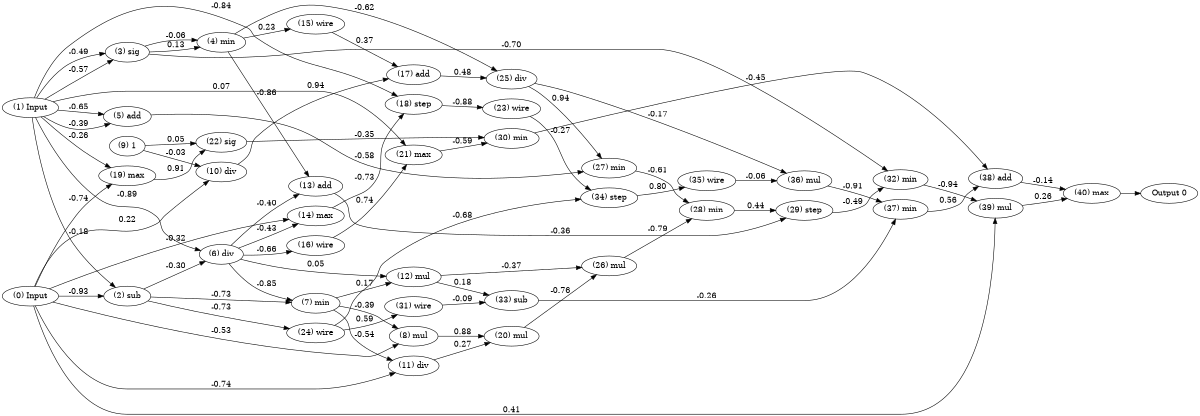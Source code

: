 digraph NeuralNetwork {
rankdir=LR;
size="8,6";
center = true;
node0 [label="(0) Input", color=black, labelfontcolor=black, fontcolor=black];
node1 [label="(1) Input", color=black, labelfontcolor=black, fontcolor=black];
node2 [label="(2) sub", color=black, labelfontcolor=black, fontcolor=black];
node0 -> node2 [label="-0.93", labelfontcolor=black, fontcolor=black, bold=true, color=black];
node1 -> node2 [label="-0.18", labelfontcolor=black, fontcolor=black, bold=true, color=black];
node3 [label="(3) sig", color=black, labelfontcolor=black, fontcolor=black];
node1 -> node3 [label="-0.57", labelfontcolor=black, fontcolor=black, bold=true, color=black];
node1 -> node3 [label="-0.49", labelfontcolor=black, fontcolor=black, bold=true, color=black];
node4 [label="(4) min", color=black, labelfontcolor=black, fontcolor=black];
node3 -> node4 [label="0.13", labelfontcolor=black, fontcolor=black, bold=true, color=black];
node3 -> node4 [label="-0.06", labelfontcolor=black, fontcolor=black, bold=true, color=black];
node5 [label="(5) add", color=black, labelfontcolor=black, fontcolor=black];
node1 -> node5 [label="-0.39", labelfontcolor=black, fontcolor=black, bold=true, color=black];
node1 -> node5 [label="-0.65", labelfontcolor=black, fontcolor=black, bold=true, color=black];
node6 [label="(6) div", color=black, labelfontcolor=black, fontcolor=black];
node2 -> node6 [label="-0.30", labelfontcolor=black, fontcolor=black, bold=true, color=black];
node1 -> node6 [label="-0.89", labelfontcolor=black, fontcolor=black, bold=true, color=black];
node7 [label="(7) min", color=black, labelfontcolor=black, fontcolor=black];
node6 -> node7 [label="-0.85", labelfontcolor=black, fontcolor=black, bold=true, color=black];
node2 -> node7 [label="-0.73", labelfontcolor=black, fontcolor=black, bold=true, color=black];
node8 [label="(8) mul", color=black, labelfontcolor=black, fontcolor=black];
node7 -> node8 [label="-0.39", labelfontcolor=black, fontcolor=black, bold=true, color=black];
node0 -> node8 [label="-0.53", labelfontcolor=black, fontcolor=black, bold=true, color=black];
node9 [label="(9) 1", color=black, labelfontcolor=black, fontcolor=black];
node10 [label="(10) div", color=black, labelfontcolor=black, fontcolor=black];
node0 -> node10 [label="0.22", labelfontcolor=black, fontcolor=black, bold=true, color=black];
node9 -> node10 [label="-0.03", labelfontcolor=black, fontcolor=black, bold=true, color=black];
node11 [label="(11) div", color=black, labelfontcolor=black, fontcolor=black];
node0 -> node11 [label="-0.74", labelfontcolor=black, fontcolor=black, bold=true, color=black];
node7 -> node11 [label="-0.54", labelfontcolor=black, fontcolor=black, bold=true, color=black];
node12 [label="(12) mul", color=black, labelfontcolor=black, fontcolor=black];
node6 -> node12 [label="0.05", labelfontcolor=black, fontcolor=black, bold=true, color=black];
node7 -> node12 [label="0.17", labelfontcolor=black, fontcolor=black, bold=true, color=black];
node13 [label="(13) add", color=black, labelfontcolor=black, fontcolor=black];
node6 -> node13 [label="-0.40", labelfontcolor=black, fontcolor=black, bold=true, color=black];
node4 -> node13 [label="-0.86", labelfontcolor=black, fontcolor=black, bold=true, color=black];
node14 [label="(14) max", color=black, labelfontcolor=black, fontcolor=black];
node0 -> node14 [label="-0.32", labelfontcolor=black, fontcolor=black, bold=true, color=black];
node6 -> node14 [label="-0.43", labelfontcolor=black, fontcolor=black, bold=true, color=black];
node15 [label="(15) wire", color=black, labelfontcolor=black, fontcolor=black];
node4 -> node15 [label="0.23", labelfontcolor=black, fontcolor=black, bold=true, color=black];
node16 [label="(16) wire", color=black, labelfontcolor=black, fontcolor=black];
node6 -> node16 [label="-0.66", labelfontcolor=black, fontcolor=black, bold=true, color=black];
node17 [label="(17) add", color=black, labelfontcolor=black, fontcolor=black];
node15 -> node17 [label="0.37", labelfontcolor=black, fontcolor=black, bold=true, color=black];
node10 -> node17 [label="0.94", labelfontcolor=black, fontcolor=black, bold=true, color=black];
node18 [label="(18) step", color=black, labelfontcolor=black, fontcolor=black];
node14 -> node18 [label="-0.73", labelfontcolor=black, fontcolor=black, bold=true, color=black];
node1 -> node18 [label="-0.84", labelfontcolor=black, fontcolor=black, bold=true, color=black];
node19 [label="(19) max", color=black, labelfontcolor=black, fontcolor=black];
node1 -> node19 [label="-0.26", labelfontcolor=black, fontcolor=black, bold=true, color=black];
node0 -> node19 [label="-0.74", labelfontcolor=black, fontcolor=black, bold=true, color=black];
node20 [label="(20) mul", color=black, labelfontcolor=black, fontcolor=black];
node11 -> node20 [label="0.27", labelfontcolor=black, fontcolor=black, bold=true, color=black];
node8 -> node20 [label="0.88", labelfontcolor=black, fontcolor=black, bold=true, color=black];
node21 [label="(21) max", color=black, labelfontcolor=black, fontcolor=black];
node1 -> node21 [label="0.07", labelfontcolor=black, fontcolor=black, bold=true, color=black];
node16 -> node21 [label="0.74", labelfontcolor=black, fontcolor=black, bold=true, color=black];
node22 [label="(22) sig", color=black, labelfontcolor=black, fontcolor=black];
node19 -> node22 [label="0.91", labelfontcolor=black, fontcolor=black, bold=true, color=black];
node9 -> node22 [label="0.05", labelfontcolor=black, fontcolor=black, bold=true, color=black];
node23 [label="(23) wire", color=black, labelfontcolor=black, fontcolor=black];
node18 -> node23 [label="-0.88", labelfontcolor=black, fontcolor=black, bold=true, color=black];
node24 [label="(24) wire", color=black, labelfontcolor=black, fontcolor=black];
node2 -> node24 [label="-0.73", labelfontcolor=black, fontcolor=black, bold=true, color=black];
node25 [label="(25) div", color=black, labelfontcolor=black, fontcolor=black];
node4 -> node25 [label="-0.62", labelfontcolor=black, fontcolor=black, bold=true, color=black];
node17 -> node25 [label="0.48", labelfontcolor=black, fontcolor=black, bold=true, color=black];
node26 [label="(26) mul", color=black, labelfontcolor=black, fontcolor=black];
node20 -> node26 [label="-0.76", labelfontcolor=black, fontcolor=black, bold=true, color=black];
node12 -> node26 [label="-0.37", labelfontcolor=black, fontcolor=black, bold=true, color=black];
node27 [label="(27) min", color=black, labelfontcolor=black, fontcolor=black];
node5 -> node27 [label="-0.58", labelfontcolor=black, fontcolor=black, bold=true, color=black];
node25 -> node27 [label="0.94", labelfontcolor=black, fontcolor=black, bold=true, color=black];
node28 [label="(28) min", color=black, labelfontcolor=black, fontcolor=black];
node26 -> node28 [label="-0.79", labelfontcolor=black, fontcolor=black, bold=true, color=black];
node27 -> node28 [label="-0.61", labelfontcolor=black, fontcolor=black, bold=true, color=black];
node29 [label="(29) step", color=black, labelfontcolor=black, fontcolor=black];
node28 -> node29 [label="0.44", labelfontcolor=black, fontcolor=black, bold=true, color=black];
node13 -> node29 [label="-0.36", labelfontcolor=black, fontcolor=black, bold=true, color=black];
node30 [label="(30) min", color=black, labelfontcolor=black, fontcolor=black];
node21 -> node30 [label="-0.59", labelfontcolor=black, fontcolor=black, bold=true, color=black];
node22 -> node30 [label="-0.35", labelfontcolor=black, fontcolor=black, bold=true, color=black];
node31 [label="(31) wire", color=black, labelfontcolor=black, fontcolor=black];
node24 -> node31 [label="0.59", labelfontcolor=black, fontcolor=black, bold=true, color=black];
node32 [label="(32) min", color=black, labelfontcolor=black, fontcolor=black];
node3 -> node32 [label="-0.70", labelfontcolor=black, fontcolor=black, bold=true, color=black];
node29 -> node32 [label="-0.49", labelfontcolor=black, fontcolor=black, bold=true, color=black];
node33 [label="(33) sub", color=black, labelfontcolor=black, fontcolor=black];
node12 -> node33 [label="0.18", labelfontcolor=black, fontcolor=black, bold=true, color=black];
node31 -> node33 [label="-0.09", labelfontcolor=black, fontcolor=black, bold=true, color=black];
node34 [label="(34) step", color=black, labelfontcolor=black, fontcolor=black];
node24 -> node34 [label="-0.68", labelfontcolor=black, fontcolor=black, bold=true, color=black];
node23 -> node34 [label="-0.27", labelfontcolor=black, fontcolor=black, bold=true, color=black];
node35 [label="(35) wire", color=black, labelfontcolor=black, fontcolor=black];
node34 -> node35 [label="0.80", labelfontcolor=black, fontcolor=black, bold=true, color=black];
node36 [label="(36) mul", color=black, labelfontcolor=black, fontcolor=black];
node35 -> node36 [label="-0.06", labelfontcolor=black, fontcolor=black, bold=true, color=black];
node25 -> node36 [label="-0.17", labelfontcolor=black, fontcolor=black, bold=true, color=black];
node37 [label="(37) min", color=black, labelfontcolor=black, fontcolor=black];
node33 -> node37 [label="-0.26", labelfontcolor=black, fontcolor=black, bold=true, color=black];
node36 -> node37 [label="-0.91", labelfontcolor=black, fontcolor=black, bold=true, color=black];
node38 [label="(38) add", color=black, labelfontcolor=black, fontcolor=black];
node37 -> node38 [label="0.56", labelfontcolor=black, fontcolor=black, bold=true, color=black];
node30 -> node38 [label="-0.45", labelfontcolor=black, fontcolor=black, bold=true, color=black];
node39 [label="(39) mul", color=black, labelfontcolor=black, fontcolor=black];
node0 -> node39 [label="0.41", labelfontcolor=black, fontcolor=black, bold=true, color=black];
node32 -> node39 [label="-0.94", labelfontcolor=black, fontcolor=black, bold=true, color=black];
node40 [label="(40) max", color=black, labelfontcolor=black, fontcolor=black];
node39 -> node40 [label="0.26", labelfontcolor=black, fontcolor=black, bold=true, color=black];
node38 -> node40 [label="-0.14", labelfontcolor=black, fontcolor=black, bold=true, color=black];
node41 [label="Output 0", color=black, labelfontcolor=black, fontcolor=black];
node40 -> node41 [labelfontcolor=black, fontcolor=black, bold=true, color=black];
{ rank = source; "node0"; "node1"; }
{ rank = max;"node41"; }
}